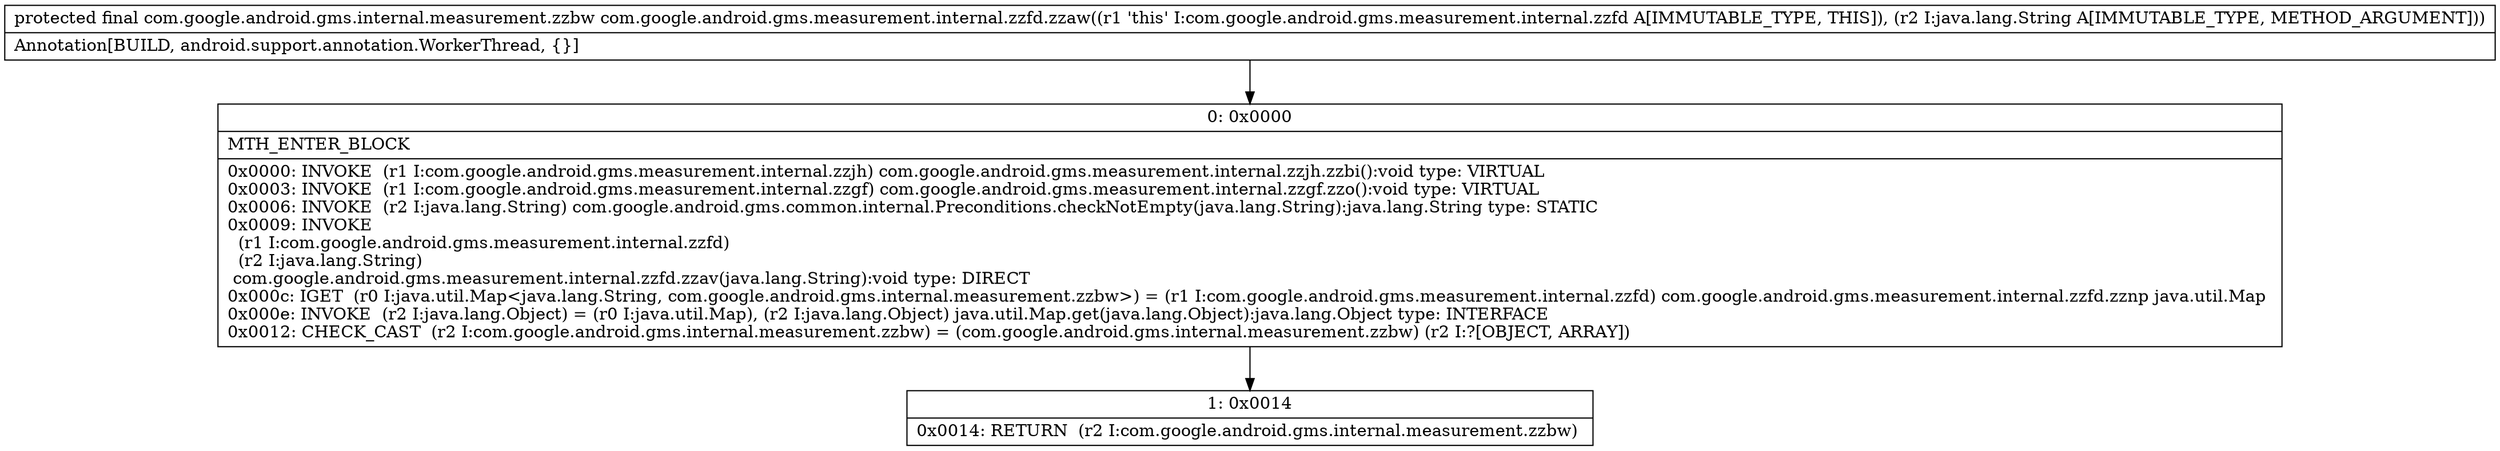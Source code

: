 digraph "CFG forcom.google.android.gms.measurement.internal.zzfd.zzaw(Ljava\/lang\/String;)Lcom\/google\/android\/gms\/internal\/measurement\/zzbw;" {
Node_0 [shape=record,label="{0\:\ 0x0000|MTH_ENTER_BLOCK\l|0x0000: INVOKE  (r1 I:com.google.android.gms.measurement.internal.zzjh) com.google.android.gms.measurement.internal.zzjh.zzbi():void type: VIRTUAL \l0x0003: INVOKE  (r1 I:com.google.android.gms.measurement.internal.zzgf) com.google.android.gms.measurement.internal.zzgf.zzo():void type: VIRTUAL \l0x0006: INVOKE  (r2 I:java.lang.String) com.google.android.gms.common.internal.Preconditions.checkNotEmpty(java.lang.String):java.lang.String type: STATIC \l0x0009: INVOKE  \l  (r1 I:com.google.android.gms.measurement.internal.zzfd)\l  (r2 I:java.lang.String)\l com.google.android.gms.measurement.internal.zzfd.zzav(java.lang.String):void type: DIRECT \l0x000c: IGET  (r0 I:java.util.Map\<java.lang.String, com.google.android.gms.internal.measurement.zzbw\>) = (r1 I:com.google.android.gms.measurement.internal.zzfd) com.google.android.gms.measurement.internal.zzfd.zznp java.util.Map \l0x000e: INVOKE  (r2 I:java.lang.Object) = (r0 I:java.util.Map), (r2 I:java.lang.Object) java.util.Map.get(java.lang.Object):java.lang.Object type: INTERFACE \l0x0012: CHECK_CAST  (r2 I:com.google.android.gms.internal.measurement.zzbw) = (com.google.android.gms.internal.measurement.zzbw) (r2 I:?[OBJECT, ARRAY]) \l}"];
Node_1 [shape=record,label="{1\:\ 0x0014|0x0014: RETURN  (r2 I:com.google.android.gms.internal.measurement.zzbw) \l}"];
MethodNode[shape=record,label="{protected final com.google.android.gms.internal.measurement.zzbw com.google.android.gms.measurement.internal.zzfd.zzaw((r1 'this' I:com.google.android.gms.measurement.internal.zzfd A[IMMUTABLE_TYPE, THIS]), (r2 I:java.lang.String A[IMMUTABLE_TYPE, METHOD_ARGUMENT]))  | Annotation[BUILD, android.support.annotation.WorkerThread, \{\}]\l}"];
MethodNode -> Node_0;
Node_0 -> Node_1;
}

